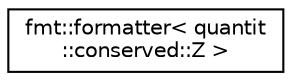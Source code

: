 digraph "Graphical Class Hierarchy"
{
 // LATEX_PDF_SIZE
  edge [fontname="Helvetica",fontsize="10",labelfontname="Helvetica",labelfontsize="10"];
  node [fontname="Helvetica",fontsize="10",shape=record];
  rankdir="LR";
  Node0 [label="fmt::formatter\< quantit\l::conserved::Z \>",height=0.2,width=0.4,color="black", fillcolor="white", style="filled",URL="$structfmt_1_1formatter_3_01quantit_1_1conserved_1_1Z_01_4.html",tooltip=" "];
}
